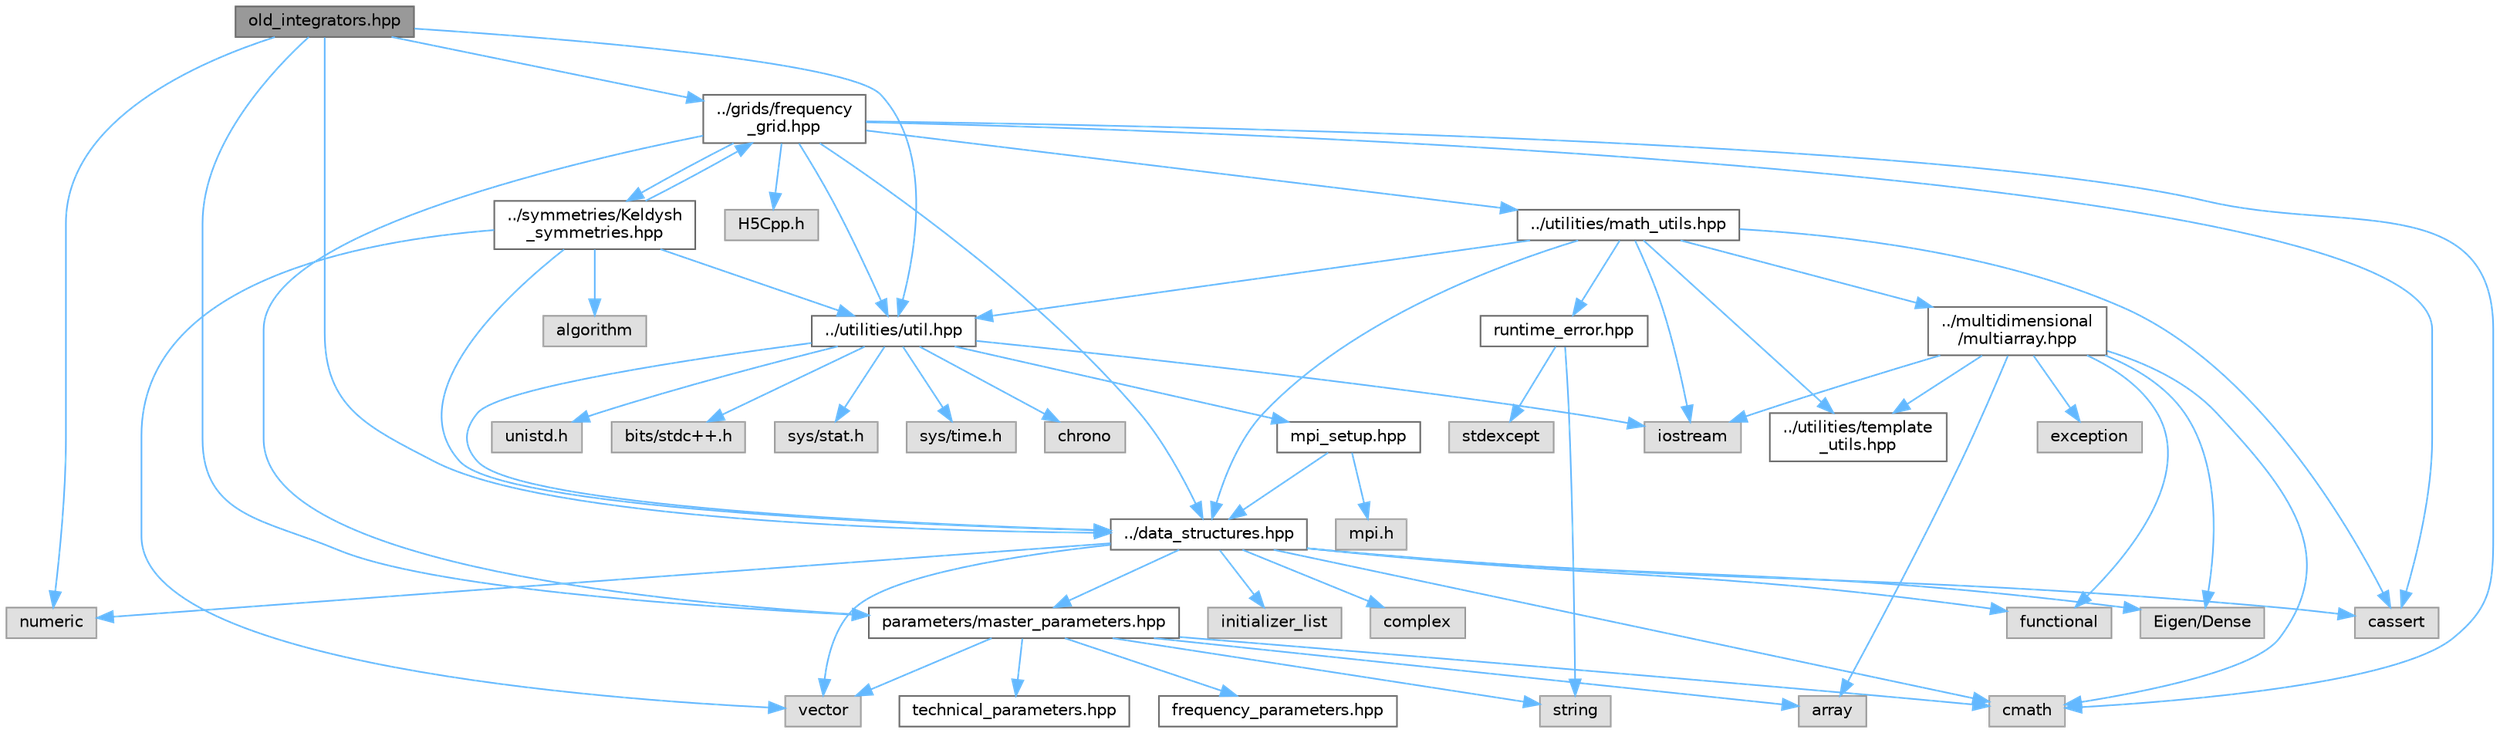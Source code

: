 digraph "old_integrators.hpp"
{
 // INTERACTIVE_SVG=YES
 // LATEX_PDF_SIZE
  bgcolor="transparent";
  edge [fontname=Helvetica,fontsize=10,labelfontname=Helvetica,labelfontsize=10];
  node [fontname=Helvetica,fontsize=10,shape=box,height=0.2,width=0.4];
  Node1 [id="Node000001",label="old_integrators.hpp",height=0.2,width=0.4,color="gray40", fillcolor="grey60", style="filled", fontcolor="black",tooltip=" "];
  Node1 -> Node2 [id="edge1_Node000001_Node000002",color="steelblue1",style="solid",tooltip=" "];
  Node2 [id="Node000002",label="numeric",height=0.2,width=0.4,color="grey60", fillcolor="#E0E0E0", style="filled",tooltip=" "];
  Node1 -> Node3 [id="edge2_Node000001_Node000003",color="steelblue1",style="solid",tooltip=" "];
  Node3 [id="Node000003",label="../data_structures.hpp",height=0.2,width=0.4,color="grey40", fillcolor="white", style="filled",URL="$d7/d59/data__structures_8hpp.html",tooltip=" "];
  Node3 -> Node4 [id="edge3_Node000003_Node000004",color="steelblue1",style="solid",tooltip=" "];
  Node4 [id="Node000004",label="complex",height=0.2,width=0.4,color="grey60", fillcolor="#E0E0E0", style="filled",tooltip=" "];
  Node3 -> Node5 [id="edge4_Node000003_Node000005",color="steelblue1",style="solid",tooltip=" "];
  Node5 [id="Node000005",label="cmath",height=0.2,width=0.4,color="grey60", fillcolor="#E0E0E0", style="filled",tooltip=" "];
  Node3 -> Node6 [id="edge5_Node000003_Node000006",color="steelblue1",style="solid",tooltip=" "];
  Node6 [id="Node000006",label="vector",height=0.2,width=0.4,color="grey60", fillcolor="#E0E0E0", style="filled",tooltip=" "];
  Node3 -> Node7 [id="edge6_Node000003_Node000007",color="steelblue1",style="solid",tooltip=" "];
  Node7 [id="Node000007",label="initializer_list",height=0.2,width=0.4,color="grey60", fillcolor="#E0E0E0", style="filled",tooltip=" "];
  Node3 -> Node8 [id="edge7_Node000003_Node000008",color="steelblue1",style="solid",tooltip=" "];
  Node8 [id="Node000008",label="functional",height=0.2,width=0.4,color="grey60", fillcolor="#E0E0E0", style="filled",tooltip=" "];
  Node3 -> Node9 [id="edge8_Node000003_Node000009",color="steelblue1",style="solid",tooltip=" "];
  Node9 [id="Node000009",label="cassert",height=0.2,width=0.4,color="grey60", fillcolor="#E0E0E0", style="filled",tooltip=" "];
  Node3 -> Node2 [id="edge9_Node000003_Node000002",color="steelblue1",style="solid",tooltip=" "];
  Node3 -> Node10 [id="edge10_Node000003_Node000010",color="steelblue1",style="solid",tooltip=" "];
  Node10 [id="Node000010",label="parameters/master_parameters.hpp",height=0.2,width=0.4,color="grey40", fillcolor="white", style="filled",URL="$d1/df8/master__parameters_8hpp.html",tooltip=" "];
  Node10 -> Node5 [id="edge11_Node000010_Node000005",color="steelblue1",style="solid",tooltip=" "];
  Node10 -> Node6 [id="edge12_Node000010_Node000006",color="steelblue1",style="solid",tooltip=" "];
  Node10 -> Node11 [id="edge13_Node000010_Node000011",color="steelblue1",style="solid",tooltip=" "];
  Node11 [id="Node000011",label="string",height=0.2,width=0.4,color="grey60", fillcolor="#E0E0E0", style="filled",tooltip=" "];
  Node10 -> Node12 [id="edge14_Node000010_Node000012",color="steelblue1",style="solid",tooltip=" "];
  Node12 [id="Node000012",label="array",height=0.2,width=0.4,color="grey60", fillcolor="#E0E0E0", style="filled",tooltip=" "];
  Node10 -> Node13 [id="edge15_Node000010_Node000013",color="steelblue1",style="solid",tooltip=" "];
  Node13 [id="Node000013",label="frequency_parameters.hpp",height=0.2,width=0.4,color="grey40", fillcolor="white", style="filled",URL="$d3/d3c/frequency__parameters_8hpp.html",tooltip=" "];
  Node10 -> Node14 [id="edge16_Node000010_Node000014",color="steelblue1",style="solid",tooltip=" "];
  Node14 [id="Node000014",label="technical_parameters.hpp",height=0.2,width=0.4,color="grey40", fillcolor="white", style="filled",URL="$d9/d3a/technical__parameters_8hpp.html",tooltip=" "];
  Node3 -> Node15 [id="edge17_Node000003_Node000015",color="steelblue1",style="solid",tooltip=" "];
  Node15 [id="Node000015",label="Eigen/Dense",height=0.2,width=0.4,color="grey60", fillcolor="#E0E0E0", style="filled",tooltip=" "];
  Node1 -> Node10 [id="edge18_Node000001_Node000010",color="steelblue1",style="solid",tooltip=" "];
  Node1 -> Node16 [id="edge19_Node000001_Node000016",color="steelblue1",style="solid",tooltip=" "];
  Node16 [id="Node000016",label="../utilities/util.hpp",height=0.2,width=0.4,color="grey40", fillcolor="white", style="filled",URL="$d0/d3f/util_8hpp.html",tooltip=" "];
  Node16 -> Node17 [id="edge20_Node000016_Node000017",color="steelblue1",style="solid",tooltip=" "];
  Node17 [id="Node000017",label="sys/time.h",height=0.2,width=0.4,color="grey60", fillcolor="#E0E0E0", style="filled",tooltip=" "];
  Node16 -> Node18 [id="edge21_Node000016_Node000018",color="steelblue1",style="solid",tooltip=" "];
  Node18 [id="Node000018",label="chrono",height=0.2,width=0.4,color="grey60", fillcolor="#E0E0E0", style="filled",tooltip=" "];
  Node16 -> Node19 [id="edge22_Node000016_Node000019",color="steelblue1",style="solid",tooltip=" "];
  Node19 [id="Node000019",label="unistd.h",height=0.2,width=0.4,color="grey60", fillcolor="#E0E0E0", style="filled",tooltip=" "];
  Node16 -> Node20 [id="edge23_Node000016_Node000020",color="steelblue1",style="solid",tooltip=" "];
  Node20 [id="Node000020",label="iostream",height=0.2,width=0.4,color="grey60", fillcolor="#E0E0E0", style="filled",tooltip=" "];
  Node16 -> Node21 [id="edge24_Node000016_Node000021",color="steelblue1",style="solid",tooltip=" "];
  Node21 [id="Node000021",label="bits/stdc++.h",height=0.2,width=0.4,color="grey60", fillcolor="#E0E0E0", style="filled",tooltip=" "];
  Node16 -> Node22 [id="edge25_Node000016_Node000022",color="steelblue1",style="solid",tooltip=" "];
  Node22 [id="Node000022",label="sys/stat.h",height=0.2,width=0.4,color="grey60", fillcolor="#E0E0E0", style="filled",tooltip=" "];
  Node16 -> Node3 [id="edge26_Node000016_Node000003",color="steelblue1",style="solid",tooltip=" "];
  Node16 -> Node23 [id="edge27_Node000016_Node000023",color="steelblue1",style="solid",tooltip=" "];
  Node23 [id="Node000023",label="mpi_setup.hpp",height=0.2,width=0.4,color="grey40", fillcolor="white", style="filled",URL="$db/de0/mpi__setup_8hpp.html",tooltip=" "];
  Node23 -> Node3 [id="edge28_Node000023_Node000003",color="steelblue1",style="solid",tooltip=" "];
  Node23 -> Node24 [id="edge29_Node000023_Node000024",color="steelblue1",style="solid",tooltip=" "];
  Node24 [id="Node000024",label="mpi.h",height=0.2,width=0.4,color="grey60", fillcolor="#E0E0E0", style="filled",tooltip=" "];
  Node1 -> Node25 [id="edge30_Node000001_Node000025",color="steelblue1",style="solid",tooltip=" "];
  Node25 [id="Node000025",label="../grids/frequency\l_grid.hpp",height=0.2,width=0.4,color="grey40", fillcolor="white", style="filled",URL="$d5/d39/frequency__grid_8hpp.html",tooltip=" "];
  Node25 -> Node5 [id="edge31_Node000025_Node000005",color="steelblue1",style="solid",tooltip=" "];
  Node25 -> Node3 [id="edge32_Node000025_Node000003",color="steelblue1",style="solid",tooltip=" "];
  Node25 -> Node16 [id="edge33_Node000025_Node000016",color="steelblue1",style="solid",tooltip=" "];
  Node25 -> Node10 [id="edge34_Node000025_Node000010",color="steelblue1",style="solid",tooltip=" "];
  Node25 -> Node26 [id="edge35_Node000025_Node000026",color="steelblue1",style="solid",tooltip=" "];
  Node26 [id="Node000026",label="../utilities/math_utils.hpp",height=0.2,width=0.4,color="grey40", fillcolor="white", style="filled",URL="$de/dbb/math__utils_8hpp.html",tooltip=" "];
  Node26 -> Node3 [id="edge36_Node000026_Node000003",color="steelblue1",style="solid",tooltip=" "];
  Node26 -> Node27 [id="edge37_Node000026_Node000027",color="steelblue1",style="solid",tooltip=" "];
  Node27 [id="Node000027",label="../multidimensional\l/multiarray.hpp",height=0.2,width=0.4,color="grey40", fillcolor="white", style="filled",URL="$df/da4/multiarray_8hpp.html",tooltip=" "];
  Node27 -> Node12 [id="edge38_Node000027_Node000012",color="steelblue1",style="solid",tooltip=" "];
  Node27 -> Node5 [id="edge39_Node000027_Node000005",color="steelblue1",style="solid",tooltip=" "];
  Node27 -> Node28 [id="edge40_Node000027_Node000028",color="steelblue1",style="solid",tooltip=" "];
  Node28 [id="Node000028",label="exception",height=0.2,width=0.4,color="grey60", fillcolor="#E0E0E0", style="filled",tooltip=" "];
  Node27 -> Node8 [id="edge41_Node000027_Node000008",color="steelblue1",style="solid",tooltip=" "];
  Node27 -> Node20 [id="edge42_Node000027_Node000020",color="steelblue1",style="solid",tooltip=" "];
  Node27 -> Node15 [id="edge43_Node000027_Node000015",color="steelblue1",style="solid",tooltip=" "];
  Node27 -> Node29 [id="edge44_Node000027_Node000029",color="steelblue1",style="solid",tooltip=" "];
  Node29 [id="Node000029",label="../utilities/template\l_utils.hpp",height=0.2,width=0.4,color="grey40", fillcolor="white", style="filled",URL="$dd/de3/template__utils_8hpp.html",tooltip=" "];
  Node26 -> Node29 [id="edge45_Node000026_Node000029",color="steelblue1",style="solid",tooltip=" "];
  Node26 -> Node30 [id="edge46_Node000026_Node000030",color="steelblue1",style="solid",tooltip=" "];
  Node30 [id="Node000030",label="runtime_error.hpp",height=0.2,width=0.4,color="grey40", fillcolor="white", style="filled",URL="$d1/d64/runtime__error_8hpp.html",tooltip=" "];
  Node30 -> Node31 [id="edge47_Node000030_Node000031",color="steelblue1",style="solid",tooltip=" "];
  Node31 [id="Node000031",label="stdexcept",height=0.2,width=0.4,color="grey60", fillcolor="#E0E0E0", style="filled",tooltip=" "];
  Node30 -> Node11 [id="edge48_Node000030_Node000011",color="steelblue1",style="solid",tooltip=" "];
  Node26 -> Node16 [id="edge49_Node000026_Node000016",color="steelblue1",style="solid",tooltip=" "];
  Node26 -> Node20 [id="edge50_Node000026_Node000020",color="steelblue1",style="solid",tooltip=" "];
  Node26 -> Node9 [id="edge51_Node000026_Node000009",color="steelblue1",style="solid",tooltip=" "];
  Node25 -> Node32 [id="edge52_Node000025_Node000032",color="steelblue1",style="solid",tooltip=" "];
  Node32 [id="Node000032",label="../symmetries/Keldysh\l_symmetries.hpp",height=0.2,width=0.4,color="grey40", fillcolor="white", style="filled",URL="$d2/d1a/Keldysh__symmetries_8hpp.html",tooltip=" "];
  Node32 -> Node6 [id="edge53_Node000032_Node000006",color="steelblue1",style="solid",tooltip=" "];
  Node32 -> Node33 [id="edge54_Node000032_Node000033",color="steelblue1",style="solid",tooltip=" "];
  Node33 [id="Node000033",label="algorithm",height=0.2,width=0.4,color="grey60", fillcolor="#E0E0E0", style="filled",tooltip=" "];
  Node32 -> Node3 [id="edge55_Node000032_Node000003",color="steelblue1",style="solid",tooltip=" "];
  Node32 -> Node16 [id="edge56_Node000032_Node000016",color="steelblue1",style="solid",tooltip=" "];
  Node32 -> Node25 [id="edge57_Node000032_Node000025",color="steelblue1",style="solid",tooltip=" "];
  Node25 -> Node9 [id="edge58_Node000025_Node000009",color="steelblue1",style="solid",tooltip=" "];
  Node25 -> Node34 [id="edge59_Node000025_Node000034",color="steelblue1",style="solid",tooltip=" "];
  Node34 [id="Node000034",label="H5Cpp.h",height=0.2,width=0.4,color="grey60", fillcolor="#E0E0E0", style="filled",tooltip=" "];
}
